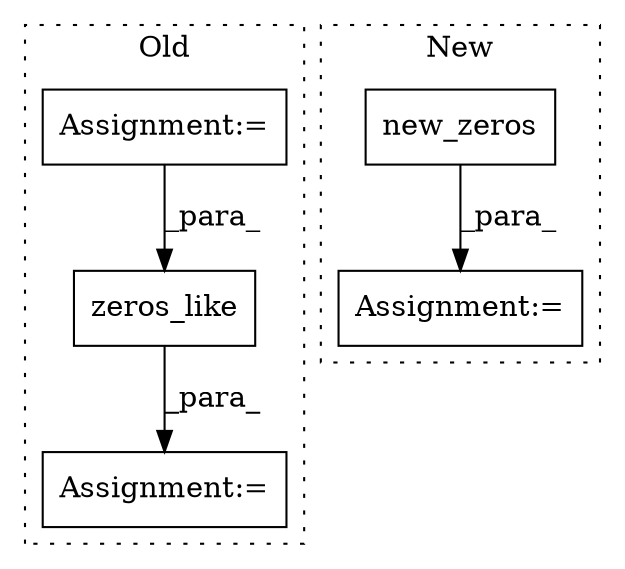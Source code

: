 digraph G {
subgraph cluster0 {
1 [label="zeros_like" a="32" s="4729,4770" l="11,1" shape="box"];
3 [label="Assignment:=" a="7" s="3709" l="16" shape="box"];
4 [label="Assignment:=" a="7" s="4722" l="1" shape="box"];
label = "Old";
style="dotted";
}
subgraph cluster1 {
2 [label="new_zeros" a="32" s="4351,4407" l="15,2" shape="box"];
5 [label="Assignment:=" a="7" s="4342" l="1" shape="box"];
label = "New";
style="dotted";
}
1 -> 4 [label="_para_"];
2 -> 5 [label="_para_"];
3 -> 1 [label="_para_"];
}